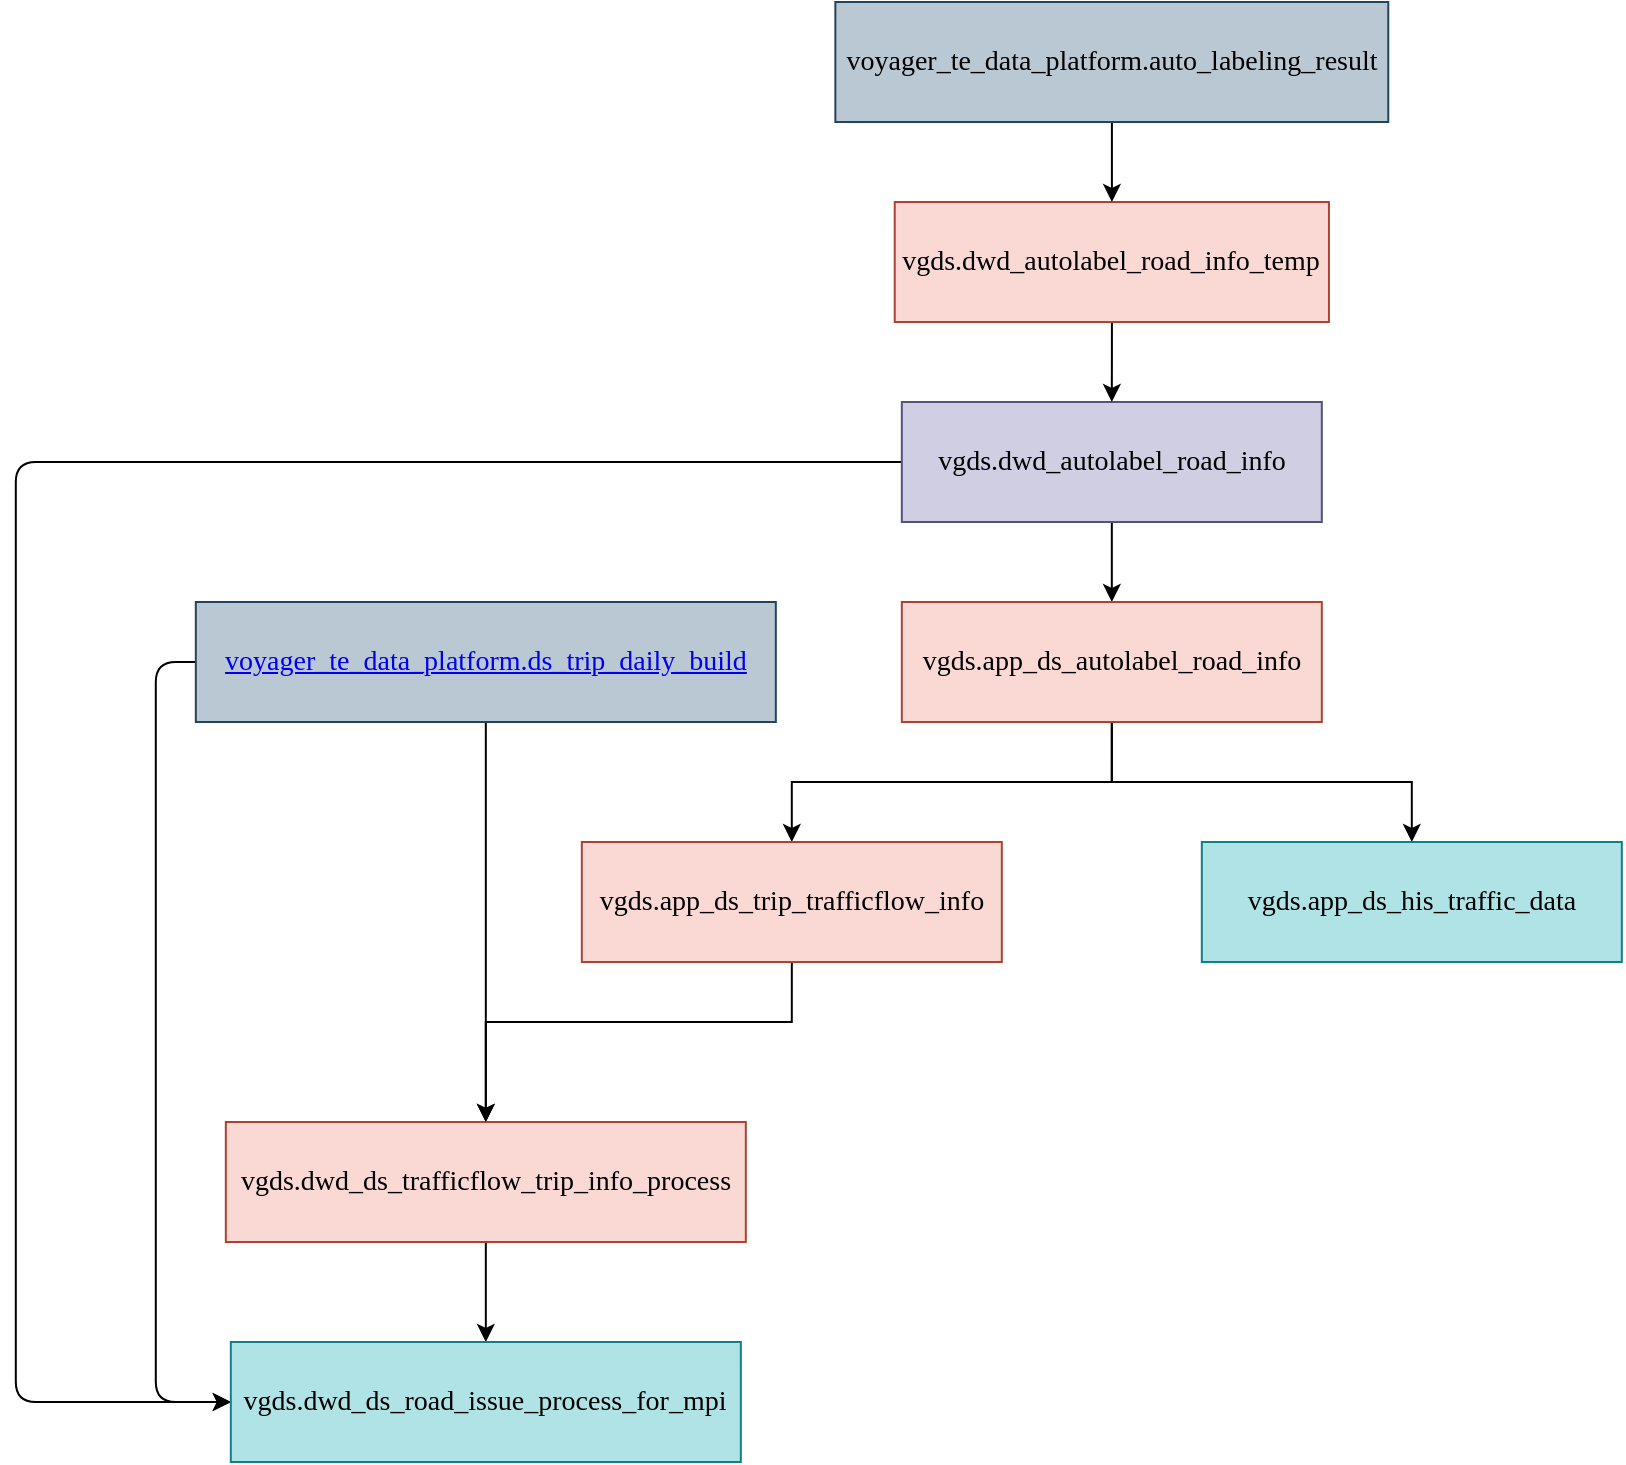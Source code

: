 <mxfile version="20.0.3" type="github">
  <diagram id="PCE04gKSIc9GarCxbXwr" name="Page-1">
    <mxGraphModel dx="1692" dy="970" grid="1" gridSize="10" guides="1" tooltips="1" connect="1" arrows="1" fold="1" page="1" pageScale="1" pageWidth="827" pageHeight="1169" math="0" shadow="0">
      <root>
        <mxCell id="0" />
        <mxCell id="1" parent="0" />
        <mxCell id="QBfM4OdrTJ3WQ4Gd_CfI-7" value="" style="edgeStyle=orthogonalEdgeStyle;rounded=0;orthogonalLoop=1;jettySize=auto;html=1;fontFamily=Times New Roman;fontSize=14;sketch=0;shadow=0;" edge="1" parent="1" source="QBfM4OdrTJ3WQ4Gd_CfI-1" target="QBfM4OdrTJ3WQ4Gd_CfI-4">
          <mxGeometry relative="1" as="geometry" />
        </mxCell>
        <mxCell id="QBfM4OdrTJ3WQ4Gd_CfI-22" style="edgeStyle=orthogonalEdgeStyle;curved=0;rounded=1;sketch=0;orthogonalLoop=1;jettySize=auto;html=1;exitX=0;exitY=0.5;exitDx=0;exitDy=0;entryX=0;entryY=0.5;entryDx=0;entryDy=0;shadow=0;" edge="1" parent="1" source="QBfM4OdrTJ3WQ4Gd_CfI-1" target="QBfM4OdrTJ3WQ4Gd_CfI-16">
          <mxGeometry relative="1" as="geometry">
            <Array as="points">
              <mxPoint x="279.91" y="370" />
              <mxPoint x="279.91" y="840" />
            </Array>
          </mxGeometry>
        </mxCell>
        <mxCell id="QBfM4OdrTJ3WQ4Gd_CfI-1" value="vgds.dwd_autolabel_road_info" style="rounded=0;whiteSpace=wrap;html=1;fontFamily=Times New Roman;fontSize=14;sketch=0;shadow=0;fillColor=#d0cee2;strokeColor=#56517e;" vertex="1" parent="1">
          <mxGeometry x="722.91" y="340" width="210" height="60" as="geometry" />
        </mxCell>
        <mxCell id="QBfM4OdrTJ3WQ4Gd_CfI-3" value="" style="edgeStyle=orthogonalEdgeStyle;rounded=0;orthogonalLoop=1;jettySize=auto;html=1;fontFamily=Times New Roman;fontSize=14;sketch=0;shadow=0;" edge="1" parent="1" source="QBfM4OdrTJ3WQ4Gd_CfI-2" target="QBfM4OdrTJ3WQ4Gd_CfI-1">
          <mxGeometry relative="1" as="geometry" />
        </mxCell>
        <mxCell id="QBfM4OdrTJ3WQ4Gd_CfI-2" value="vgds.dwd_autolabel_road_info_temp" style="rounded=0;whiteSpace=wrap;html=1;fontFamily=Times New Roman;fontSize=14;sketch=0;shadow=0;fillColor=#fad9d5;strokeColor=#ae4132;" vertex="1" parent="1">
          <mxGeometry x="719.37" y="240" width="217.09" height="60" as="geometry" />
        </mxCell>
        <mxCell id="QBfM4OdrTJ3WQ4Gd_CfI-8" style="edgeStyle=orthogonalEdgeStyle;rounded=0;orthogonalLoop=1;jettySize=auto;html=1;exitX=0.5;exitY=1;exitDx=0;exitDy=0;fontFamily=Times New Roman;fontSize=14;sketch=0;shadow=0;" edge="1" parent="1" source="QBfM4OdrTJ3WQ4Gd_CfI-4" target="QBfM4OdrTJ3WQ4Gd_CfI-5">
          <mxGeometry relative="1" as="geometry" />
        </mxCell>
        <mxCell id="QBfM4OdrTJ3WQ4Gd_CfI-9" style="edgeStyle=orthogonalEdgeStyle;rounded=0;orthogonalLoop=1;jettySize=auto;html=1;exitX=0.5;exitY=1;exitDx=0;exitDy=0;entryX=0.5;entryY=0;entryDx=0;entryDy=0;fontFamily=Times New Roman;fontSize=14;sketch=0;shadow=0;" edge="1" parent="1" source="QBfM4OdrTJ3WQ4Gd_CfI-4" target="QBfM4OdrTJ3WQ4Gd_CfI-6">
          <mxGeometry relative="1" as="geometry" />
        </mxCell>
        <mxCell id="QBfM4OdrTJ3WQ4Gd_CfI-4" value="vgds.app_ds_autolabel_road_info" style="rounded=0;whiteSpace=wrap;html=1;fontFamily=Times New Roman;fontSize=14;sketch=0;shadow=0;fillColor=#fad9d5;strokeColor=#ae4132;" vertex="1" parent="1">
          <mxGeometry x="722.91" y="440" width="210" height="60" as="geometry" />
        </mxCell>
        <mxCell id="QBfM4OdrTJ3WQ4Gd_CfI-12" style="edgeStyle=orthogonalEdgeStyle;rounded=0;orthogonalLoop=1;jettySize=auto;html=1;exitX=0.5;exitY=1;exitDx=0;exitDy=0;entryX=0.5;entryY=0;entryDx=0;entryDy=0;fontFamily=Times New Roman;fontSize=14;sketch=0;shadow=0;" edge="1" parent="1" source="QBfM4OdrTJ3WQ4Gd_CfI-5" target="QBfM4OdrTJ3WQ4Gd_CfI-10">
          <mxGeometry relative="1" as="geometry">
            <Array as="points">
              <mxPoint x="667.91" y="650" />
              <mxPoint x="514.91" y="650" />
            </Array>
          </mxGeometry>
        </mxCell>
        <mxCell id="QBfM4OdrTJ3WQ4Gd_CfI-5" value="&lt;div style=&quot;font-size: 14px;&quot;&gt;vgds.app_ds_trip_trafficflow_info&lt;/div&gt;" style="rounded=0;whiteSpace=wrap;html=1;fontFamily=Times New Roman;fontSize=14;sketch=0;shadow=0;fillColor=#fad9d5;strokeColor=#ae4132;" vertex="1" parent="1">
          <mxGeometry x="562.91" y="560" width="210" height="60" as="geometry" />
        </mxCell>
        <mxCell id="QBfM4OdrTJ3WQ4Gd_CfI-6" value="&lt;div style=&quot;font-size: 14px;&quot;&gt;vgds.app_ds_his_traffic_data&lt;/div&gt;" style="rounded=0;whiteSpace=wrap;html=1;fontFamily=Times New Roman;fontSize=14;sketch=0;shadow=0;fillColor=#b0e3e6;strokeColor=#0e8088;" vertex="1" parent="1">
          <mxGeometry x="872.91" y="560" width="210" height="60" as="geometry" />
        </mxCell>
        <mxCell id="QBfM4OdrTJ3WQ4Gd_CfI-17" value="" style="edgeStyle=orthogonalEdgeStyle;curved=0;rounded=1;sketch=0;orthogonalLoop=1;jettySize=auto;html=1;shadow=0;" edge="1" parent="1" source="QBfM4OdrTJ3WQ4Gd_CfI-10" target="QBfM4OdrTJ3WQ4Gd_CfI-16">
          <mxGeometry relative="1" as="geometry" />
        </mxCell>
        <mxCell id="QBfM4OdrTJ3WQ4Gd_CfI-10" value="vgds.dwd_ds_trafficflow_trip_info_process" style="rounded=0;whiteSpace=wrap;html=1;fontFamily=Times New Roman;fontSize=14;sketch=0;shadow=0;fillColor=#fad9d5;strokeColor=#ae4132;" vertex="1" parent="1">
          <mxGeometry x="384.91" y="700" width="260" height="60" as="geometry" />
        </mxCell>
        <mxCell id="QBfM4OdrTJ3WQ4Gd_CfI-20" style="edgeStyle=orthogonalEdgeStyle;curved=0;rounded=1;sketch=0;orthogonalLoop=1;jettySize=auto;html=1;exitX=0.5;exitY=1;exitDx=0;exitDy=0;shadow=0;" edge="1" parent="1" source="QBfM4OdrTJ3WQ4Gd_CfI-13" target="QBfM4OdrTJ3WQ4Gd_CfI-10">
          <mxGeometry relative="1" as="geometry" />
        </mxCell>
        <mxCell id="QBfM4OdrTJ3WQ4Gd_CfI-21" style="edgeStyle=orthogonalEdgeStyle;curved=0;rounded=1;sketch=0;orthogonalLoop=1;jettySize=auto;html=1;exitX=0;exitY=0.5;exitDx=0;exitDy=0;entryX=0;entryY=0.5;entryDx=0;entryDy=0;shadow=0;" edge="1" parent="1" source="QBfM4OdrTJ3WQ4Gd_CfI-13" target="QBfM4OdrTJ3WQ4Gd_CfI-16">
          <mxGeometry relative="1" as="geometry" />
        </mxCell>
        <mxCell id="QBfM4OdrTJ3WQ4Gd_CfI-13" value="&lt;a&gt;voyager_te_data_platform.ds_trip_daily_build&lt;/a&gt;" style="rounded=0;whiteSpace=wrap;html=1;fontFamily=Times New Roman;fontSize=14;sketch=0;shadow=0;fillColor=#bac8d3;strokeColor=#23445d;" vertex="1" parent="1">
          <mxGeometry x="369.91" y="440" width="290" height="60" as="geometry" />
        </mxCell>
        <mxCell id="QBfM4OdrTJ3WQ4Gd_CfI-16" value="vgds.dwd_ds_road_issue_process_for_mpi" style="rounded=0;whiteSpace=wrap;html=1;fontFamily=Times New Roman;fontSize=14;sketch=0;shadow=0;fillColor=#b0e3e6;strokeColor=#0e8088;" vertex="1" parent="1">
          <mxGeometry x="387.41" y="810" width="255" height="60" as="geometry" />
        </mxCell>
        <mxCell id="QBfM4OdrTJ3WQ4Gd_CfI-25" value="" style="edgeStyle=orthogonalEdgeStyle;curved=0;rounded=1;sketch=0;orthogonalLoop=1;jettySize=auto;html=1;" edge="1" parent="1" source="QBfM4OdrTJ3WQ4Gd_CfI-24" target="QBfM4OdrTJ3WQ4Gd_CfI-2">
          <mxGeometry relative="1" as="geometry" />
        </mxCell>
        <mxCell id="QBfM4OdrTJ3WQ4Gd_CfI-24" value="voyager_te_data_platform.auto_labeling_result" style="rounded=0;whiteSpace=wrap;html=1;fontFamily=Times New Roman;fontSize=14;sketch=0;shadow=0;fillColor=#bac8d3;strokeColor=#23445d;" vertex="1" parent="1">
          <mxGeometry x="689.68" y="140" width="276.46" height="60" as="geometry" />
        </mxCell>
      </root>
    </mxGraphModel>
  </diagram>
</mxfile>
